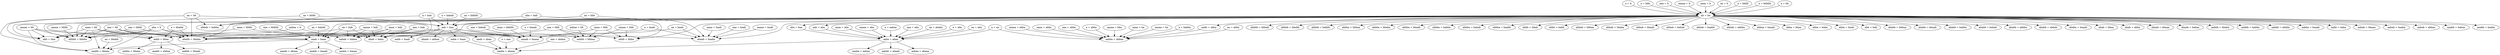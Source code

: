 digraph finite_state_machine {
	rankdir=TB;
	node [shape = ellipse];
	"aaaa = bb" -> "abbbb = bbbba"
	"aaaa = bb" -> "abb = bba"
	"aaaa = bb" -> "ababb = bbaba"
	"aaaa = bb" -> "aabb = bbaa"
	"aaaa = bb" -> "aaabb = bbaaa"
	"aaaa = bb" -> "aaaab = baaaa"
	"aa = bbbbb" -> "aab = baa"
	"a = b" -> "ab = ba"
	"aa = aba" -> "aaba = abaa"
	"a = bbb" -> "ab = ba"
	"aaaaa = ba" -> "aabba = abbaa"
	"a = aaa" -> "aaaba = abaaa"
	"aaa = bbbbb" -> "aaab = baaa"
	"aa = bab" -> "ababb = bbaba"
	"aa = bab" -> "abab = baba"
	"aa = bab" -> "aabab = babaa"
	"aa = bab" -> "aaab = baaa"
	"a = babba" -> "aabba = abbaa"
	"aaa = b" -> "ab = ba"
	"ab = ba" -> "abbbb = bbbba"
	"ab = ba" -> "abbbb = bbbab"
	"ab = ba" -> "abbbb = bbabb"
	"ab = ba" -> "abbbb = babbb"
	"ab = ba" -> "abbba = bbbaa"
	"ab = ba" -> "abbba = bbaba"
	"ab = ba" -> "abbba = bbaab"
	"ab = ba" -> "abbba = babba"
	"ab = ba" -> "abbba = babab"
	"ab = ba" -> "abbba = baabb"
	"ab = ba" -> "abbb = bbba"
	"ab = ba" -> "abbb = bbab"
	"ab = ba" -> "abbb = babb"
	"ab = ba" -> "abbab = bbbaa"
	"ab = ba" -> "abbab = bbaba"
	"ab = ba" -> "abbab = bbaab"
	"ab = ba" -> "abbab = babba"
	"ab = ba" -> "abbab = babab"
	"ab = ba" -> "abbab = baabb"
	"ab = ba" -> "abbab = abbba"
	"ab = ba" -> "abbaa = baaab"
	"ab = ba" -> "abba = bbaa"
	"ab = ba" -> "abba = baba"
	"ab = ba" -> "abba = baab"
	"ab = ba" -> "abb = bba"
	"ab = ba" -> "abb = bab"
	"ab = ba" -> "ababb = bbbaa"
	"ab = ba" -> "ababb = bbaba"
	"ab = ba" -> "ababb = bbaab"
	"ab = ba" -> "ababb = babba"
	"ab = ba" -> "ababb = babab"
	"ab = ba" -> "ababb = abbba"
	"ab = ba" -> "ababb = abbab"
	"ab = ba" -> "ababa = baaab"
	"ab = ba" -> "abab = bbaa"
	"ab = ba" -> "abab = baba"
	"ab = ba" -> "abab = abba"
	"ab = ba" -> "abaab = bbaaa"
	"ab = ba" -> "abaab = babaa"
	"ab = ba" -> "abaab = baaba"
	"ab = ba" -> "aba = baa"
	"ab = ba" -> "aabbb = bbaba"
	"ab = ba" -> "aabbb = babba"
	"ab = ba" -> "aabbb = abbba"
	"ab = ba" -> "aabba = baaab"
	"ab = ba" -> "aabb = baba"
	"ab = ba" -> "aabb = abba"
	"ab = ba" -> "aabab = bbaaa"
	"ab = ba" -> "aabab = baaba"
	"ab = ba" -> "aabab = abbaa"
	"ab = ba" -> "aab = baa"
	"ab = ba" -> "aab = aba"
	"ab = ba" -> "aaabb = babaa"
	"ab = ba" -> "aaabb = baaba"
	"ab = ba" -> "aaab = baaa"
	"aba = b" -> "abbbb = bbbba"
	"aba = b" -> "abb = bba"
	"aba = b" -> "ababb = bbaba"
	"aba = b" -> "abab = baba"
	"aba = b" -> "abaab = baaba"
	"aba = b" -> "aaabb = bbaaa"
	"aaa = bab" -> "ababb = bbaba"
	"aaa = bab" -> "abab = baba"
	"aaa = bab" -> "aabab = babaa"
	"aaa = bab" -> "aaaab = baaaa"
	"aabb = bbaa" -> "aabbb = bbaab"
	"aabb = bbaa" -> "aabba = bbaaa"
	"aabb = bbaa" -> "aaabb = abbaa"
	"a = bbabb" -> "ababb = bbaba"
	"a = bbabb" -> "aabb = bbaa"
	"aba = bab" -> "abbab = babba"
	"aba = bab" -> "abaab = baaba"
	"a = bab" -> "abbab = babba"
	"a = bab" -> "abab = baba"
	"a = bab" -> "aab = baa"
	"aaa = bbbb" -> "abbbb = bbbba"
	"aaa = bbbb" -> "aaab = baaa"
	"aaaa = aba" -> "aaba = abaa"
	"aba = baa" -> "aaba = abaa"
	"aaab = baaa" -> "aaabb = bbaaa"
	"aaab = baaa" -> "aaabb = baaab"
	"aaab = baaa" -> "aaaba = baaaa"
	"aaab = baaa" -> "aaaab = abaaa"
	"aa = abba" -> "aabba = abbaa"
	"aaa = babab" -> "aaaab = baaaa"
	"aa = bbabb" -> "aaabb = bbaaa"
	"aa = babab" -> "aaab = baaa"
	"aaaaa = aba" -> "aaba = abaa"
	"aaaa = baab" -> "abaab = baaba"
	"aabaa = bb" -> "aabbb = bbbaa"
	"a = aabaa" -> "aaba = abaa"
	"aaaa = bbbbb" -> "aaaab = baaaa"
	"aaaaa = b" -> "ab = ba"
	"aaa = baab" -> "abaab = baaba"
	"aaba = abaa" -> "aabab = abaab"
	"aaba = abaa" -> "aabaa = abaaa"
	"aaba = abaa" -> "aaaba = abaaa"
	"aaba = abaa" -> "aaaba = aabaa"
	"aaaa = b" -> "ab = ba"
	"aaba = baaa" -> "aaaba = abaaa"
	"aaaaa = abba" -> "aabba = abbaa"
	"aaaa = bbbb" -> "abbbb = bbbba"
	"aaaa = bbbb" -> "aaaab = baaaa"
	"a = baab" -> "abaab = baaba"
	"a = baab" -> "aaab = baaa"
	"aaa = ababa" -> "aaaba = abaaa"
	"aa = bb" -> "abbab = babba"
	"aa = bb" -> "abb = bba"
	"aa = bb" -> "ababb = bbaba"
	"aa = bb" -> "aab = baa"
	"aa = bb" -> "aaabb = bbaaa"
	"aa = b" -> "ab = ba"
	"aaaa = abba" -> "aabba = abbaa"
	"aaaaa = bbbb" -> "abbbb = bbbba"
	"a = babab" -> "aab = baa"
	"aa = bbbb" -> "abbbb = bbbba"
	"aa = bbbb" -> "aab = baa"
	"aa = baab" -> "abaab = baaba"
	"aa = baab" -> "aaaab = baaaa"
	"aaab = abaa" -> "aaaba = abaaa"
	"aaa = abba" -> "aabba = abbaa"
	"a = bbbb" -> "ab = ba"
	"aaaaa = bb" -> "abbbb = bbbba"
	"aaaaa = bb" -> "abb = bba"
	"aaaaa = bb" -> "ababb = bbaba"
	"aaaaa = bb" -> "aabb = bbaa"
	"aaaaa = bb" -> "aaabb = bbaaa"
	"aabb = abba" -> "aabba = abbaa"
	"aab = aba" -> "aaba = abaa"
	"a = abba" -> "aabba = abbaa"
	"a = bbbbb" -> "ab = ba"
	"aaa = bbb" -> "abbb = bbba"
	"aaa = bbb" -> "aabbb = bbbaa"
	"aaa = bbb" -> "aaab = baaa"
	"aaaa = bbb" -> "abbb = bbba"
	"aaaa = bbb" -> "aabbb = bbbaa"
	"aaaa = bbb" -> "aaaab = baaaa"
	"aaa = bb" -> "abbbb = bbbba"
	"aaa = bb" -> "abb = bba"
	"aaa = bb" -> "ababb = bbaba"
	"aaa = bb" -> "aabb = bbaa"
	"aaa = bb" -> "aaab = baaa"
	"aaa = aba" -> "aaba = abaa"
	"aa = bbb" -> "abbb = bbba"
	"aa = bbb" -> "aab = baa"
	"a = baaab" -> "aaaab = baaaa"
	"aaaaa = bbb" -> "abbb = bbba"
	"aaaaa = bbb" -> "aabbb = bbbaa"
	"aaaaa = bab" -> "ababb = bbaba"
	"aaaaa = bab" -> "abab = baba"
	"aaaaa = bab" -> "aabab = babaa"
	"aa = ababa" -> "aaba = abaa"
	"aabaa = b" -> "aabb = bbaa"
	"aabaa = b" -> "aabab = babaa"
	"aaaaa = bba" -> "aabba = abbaa"
	"aaaa = bab" -> "ababb = bbaba"
	"aaaa = bab" -> "abab = baba"
	"aaaa = bab" -> "aabab = babaa"
	"aaaaa = baab" -> "abaab = baaba"
	"a = aa" -> "aabba = abbaa"
	"a = aa" -> "aaba = abaa"
	"aaaa = ba" -> "aabba = abbaa"
	"a = aba" -> "aaba = abaa"
	"aab = baa" -> "abaab = abbaa"
	"aab = baa" -> "aabbb = bbbaa"
	"aab = baa" -> "aabb = bbaa"
	"aab = baa" -> "aabb = baab"
	"aab = baa" -> "aabab = babaa"
	"aab = baa" -> "aaba = baaa"
	"aab = baa" -> "aaab = abaa"
	"aab = baa" -> "aaaab = baaaa"
	"a = bb" -> "ab = ba"
}